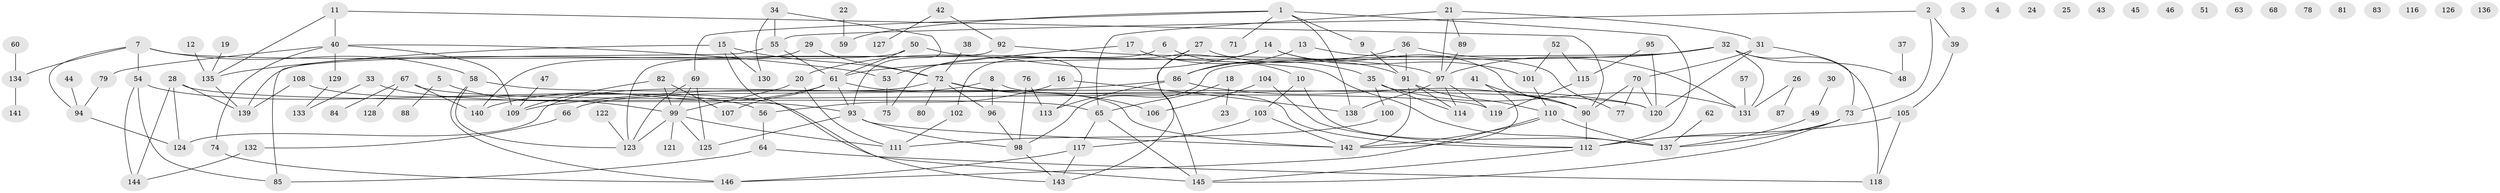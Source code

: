 // Generated by graph-tools (version 1.1) at 2025/12/03/09/25 04:12:52]
// undirected, 146 vertices, 199 edges
graph export_dot {
graph [start="1"]
  node [color=gray90,style=filled];
  1;
  2;
  3;
  4;
  5;
  6;
  7;
  8;
  9;
  10;
  11;
  12;
  13;
  14;
  15;
  16;
  17;
  18;
  19;
  20;
  21;
  22;
  23;
  24;
  25;
  26;
  27;
  28;
  29;
  30;
  31;
  32;
  33;
  34;
  35;
  36;
  37;
  38;
  39;
  40;
  41;
  42;
  43;
  44;
  45;
  46;
  47;
  48;
  49;
  50;
  51;
  52;
  53;
  54;
  55;
  56;
  57;
  58;
  59;
  60;
  61;
  62;
  63;
  64;
  65;
  66;
  67;
  68;
  69;
  70;
  71;
  72;
  73;
  74;
  75;
  76;
  77;
  78;
  79;
  80;
  81;
  82;
  83;
  84;
  85;
  86;
  87;
  88;
  89;
  90;
  91;
  92;
  93;
  94;
  95;
  96;
  97;
  98;
  99;
  100;
  101;
  102;
  103;
  104;
  105;
  106;
  107;
  108;
  109;
  110;
  111;
  112;
  113;
  114;
  115;
  116;
  117;
  118;
  119;
  120;
  121;
  122;
  123;
  124;
  125;
  126;
  127;
  128;
  129;
  130;
  131;
  132;
  133;
  134;
  135;
  136;
  137;
  138;
  139;
  140;
  141;
  142;
  143;
  144;
  145;
  146;
  1 -- 9;
  1 -- 59;
  1 -- 69;
  1 -- 71;
  1 -- 112;
  1 -- 138;
  2 -- 39;
  2 -- 55;
  2 -- 73;
  5 -- 88;
  5 -- 99;
  6 -- 10;
  6 -- 102;
  7 -- 54;
  7 -- 58;
  7 -- 94;
  7 -- 134;
  7 -- 137;
  8 -- 66;
  8 -- 96;
  8 -- 112;
  9 -- 91;
  10 -- 103;
  10 -- 137;
  11 -- 40;
  11 -- 90;
  11 -- 135;
  12 -- 135;
  13 -- 77;
  13 -- 86;
  14 -- 20;
  14 -- 90;
  14 -- 101;
  14 -- 143;
  15 -- 72;
  15 -- 130;
  15 -- 135;
  15 -- 143;
  16 -- 56;
  16 -- 138;
  17 -- 35;
  17 -- 53;
  18 -- 23;
  18 -- 65;
  19 -- 135;
  20 -- 99;
  20 -- 111;
  21 -- 31;
  21 -- 65;
  21 -- 89;
  21 -- 97;
  22 -- 59;
  26 -- 87;
  26 -- 131;
  27 -- 75;
  27 -- 91;
  27 -- 145;
  28 -- 65;
  28 -- 124;
  28 -- 139;
  28 -- 144;
  29 -- 72;
  29 -- 140;
  30 -- 49;
  31 -- 70;
  31 -- 73;
  31 -- 120;
  32 -- 48;
  32 -- 61;
  32 -- 97;
  32 -- 98;
  32 -- 118;
  32 -- 131;
  33 -- 93;
  33 -- 133;
  34 -- 55;
  34 -- 93;
  34 -- 130;
  35 -- 100;
  35 -- 114;
  35 -- 131;
  36 -- 86;
  36 -- 91;
  36 -- 131;
  37 -- 48;
  38 -- 72;
  39 -- 105;
  40 -- 53;
  40 -- 74;
  40 -- 79;
  40 -- 109;
  40 -- 129;
  41 -- 90;
  41 -- 142;
  42 -- 92;
  42 -- 127;
  44 -- 94;
  47 -- 109;
  49 -- 137;
  50 -- 61;
  50 -- 113;
  50 -- 139;
  52 -- 101;
  52 -- 115;
  53 -- 75;
  54 -- 56;
  54 -- 85;
  54 -- 144;
  55 -- 61;
  55 -- 85;
  56 -- 64;
  57 -- 131;
  58 -- 120;
  58 -- 123;
  58 -- 146;
  60 -- 134;
  61 -- 93;
  61 -- 107;
  61 -- 140;
  61 -- 142;
  62 -- 137;
  64 -- 85;
  64 -- 118;
  65 -- 117;
  65 -- 145;
  66 -- 132;
  67 -- 84;
  67 -- 119;
  67 -- 128;
  67 -- 140;
  69 -- 99;
  69 -- 123;
  69 -- 125;
  70 -- 77;
  70 -- 90;
  70 -- 120;
  72 -- 80;
  72 -- 96;
  72 -- 106;
  72 -- 120;
  72 -- 124;
  73 -- 112;
  73 -- 137;
  73 -- 145;
  74 -- 146;
  76 -- 98;
  76 -- 113;
  79 -- 94;
  82 -- 99;
  82 -- 107;
  82 -- 109;
  86 -- 90;
  86 -- 109;
  86 -- 113;
  89 -- 97;
  90 -- 112;
  91 -- 110;
  91 -- 114;
  91 -- 142;
  92 -- 97;
  92 -- 123;
  93 -- 98;
  93 -- 125;
  93 -- 142;
  94 -- 124;
  95 -- 115;
  95 -- 120;
  96 -- 98;
  97 -- 114;
  97 -- 119;
  97 -- 138;
  98 -- 143;
  99 -- 111;
  99 -- 121;
  99 -- 123;
  99 -- 125;
  100 -- 111;
  101 -- 110;
  102 -- 111;
  103 -- 117;
  103 -- 142;
  104 -- 106;
  104 -- 112;
  105 -- 112;
  105 -- 118;
  108 -- 139;
  108 -- 145;
  110 -- 137;
  110 -- 142;
  110 -- 146;
  112 -- 145;
  115 -- 119;
  117 -- 143;
  117 -- 146;
  122 -- 123;
  129 -- 133;
  132 -- 144;
  134 -- 141;
  135 -- 139;
}
